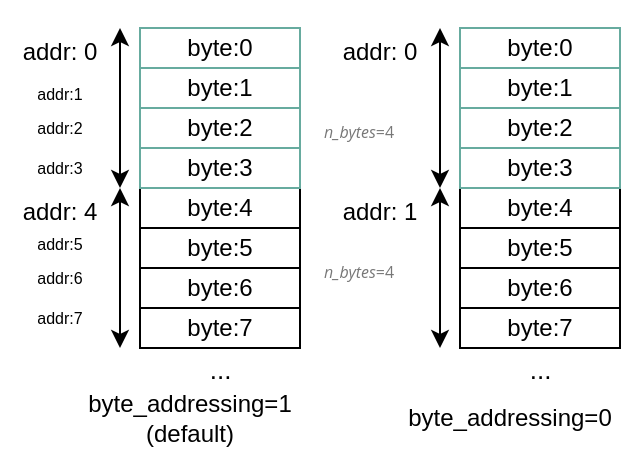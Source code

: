 <mxfile version="16.5.1" type="device"><diagram id="KhtEP-_0thKsCxQS4PHU" name="Page-1"><mxGraphModel dx="441" dy="410" grid="1" gridSize="10" guides="1" tooltips="1" connect="1" arrows="1" fold="1" page="1" pageScale="1" pageWidth="850" pageHeight="1100" math="0" shadow="0"><root><mxCell id="0"/><mxCell id="1" parent="0"/><mxCell id="nEG1NYweR2tKCFD7EhH6-1" value="byte:0" style="rounded=0;whiteSpace=wrap;html=1;strokeColor=#67AB9F;" vertex="1" parent="1"><mxGeometry x="350" y="160" width="80" height="20" as="geometry"/></mxCell><mxCell id="nEG1NYweR2tKCFD7EhH6-2" value="&lt;span&gt;byte:1&lt;/span&gt;" style="rounded=0;whiteSpace=wrap;html=1;strokeColor=#67AB9F;" vertex="1" parent="1"><mxGeometry x="350" y="180" width="80" height="20" as="geometry"/></mxCell><mxCell id="nEG1NYweR2tKCFD7EhH6-3" value="&lt;span&gt;byte:2&lt;/span&gt;" style="rounded=0;whiteSpace=wrap;html=1;strokeColor=#67AB9F;" vertex="1" parent="1"><mxGeometry x="350" y="200" width="80" height="20" as="geometry"/></mxCell><mxCell id="nEG1NYweR2tKCFD7EhH6-5" value="&lt;span&gt;byte:4&lt;/span&gt;" style="rounded=0;whiteSpace=wrap;html=1;" vertex="1" parent="1"><mxGeometry x="350" y="240" width="80" height="20" as="geometry"/></mxCell><mxCell id="nEG1NYweR2tKCFD7EhH6-6" value="&lt;span&gt;byte:5&lt;/span&gt;" style="rounded=0;whiteSpace=wrap;html=1;" vertex="1" parent="1"><mxGeometry x="350" y="260" width="80" height="20" as="geometry"/></mxCell><mxCell id="nEG1NYweR2tKCFD7EhH6-7" value="&lt;span&gt;byte:6&lt;/span&gt;" style="rounded=0;whiteSpace=wrap;html=1;" vertex="1" parent="1"><mxGeometry x="350" y="280" width="80" height="20" as="geometry"/></mxCell><mxCell id="nEG1NYweR2tKCFD7EhH6-8" value="&lt;span&gt;byte:7&lt;/span&gt;" style="rounded=0;whiteSpace=wrap;html=1;" vertex="1" parent="1"><mxGeometry x="350" y="300" width="80" height="20" as="geometry"/></mxCell><mxCell id="nEG1NYweR2tKCFD7EhH6-10" value="" style="endArrow=classic;startArrow=classic;html=1;rounded=0;" edge="1" parent="1"><mxGeometry width="50" height="50" relative="1" as="geometry"><mxPoint x="340" y="240" as="sourcePoint"/><mxPoint x="340" y="160" as="targetPoint"/></mxGeometry></mxCell><mxCell id="nEG1NYweR2tKCFD7EhH6-11" value="" style="endArrow=classic;startArrow=classic;html=1;rounded=0;" edge="1" parent="1"><mxGeometry width="50" height="50" relative="1" as="geometry"><mxPoint x="340" y="320" as="sourcePoint"/><mxPoint x="340" y="240" as="targetPoint"/></mxGeometry></mxCell><mxCell id="nEG1NYweR2tKCFD7EhH6-12" value="        ..." style="text;strokeColor=none;fillColor=none;align=left;verticalAlign=middle;spacingLeft=4;spacingRight=4;overflow=hidden;points=[[0,0.5],[1,0.5]];portConstraint=eastwest;rotatable=0;fontSize=13;" vertex="1" parent="1"><mxGeometry x="350" y="320" width="80" height="20" as="geometry"/></mxCell><mxCell id="nEG1NYweR2tKCFD7EhH6-13" value="&lt;font style=&quot;font-size: 12px&quot;&gt;addr: 0&lt;/font&gt;" style="text;html=1;strokeColor=none;fillColor=none;align=center;verticalAlign=middle;whiteSpace=wrap;rounded=0;fontSize=32;" vertex="1" parent="1"><mxGeometry x="280" y="150" width="60" height="30" as="geometry"/></mxCell><mxCell id="nEG1NYweR2tKCFD7EhH6-14" value="&lt;font style=&quot;font-size: 12px&quot;&gt;addr: 1&lt;/font&gt;" style="text;html=1;strokeColor=none;fillColor=none;align=center;verticalAlign=middle;whiteSpace=wrap;rounded=0;fontSize=32;" vertex="1" parent="1"><mxGeometry x="280" y="230" width="60" height="30" as="geometry"/></mxCell><mxCell id="nEG1NYweR2tKCFD7EhH6-16" value="byte_addressing=0" style="text;html=1;strokeColor=none;fillColor=none;align=center;verticalAlign=middle;whiteSpace=wrap;rounded=0;fontSize=12;" vertex="1" parent="1"><mxGeometry x="320" y="340" width="110" height="30" as="geometry"/></mxCell><mxCell id="nEG1NYweR2tKCFD7EhH6-4" value="&lt;span&gt;byte:3&lt;/span&gt;" style="rounded=0;whiteSpace=wrap;html=1;strokeColor=#67AB9F;" vertex="1" parent="1"><mxGeometry x="350" y="220" width="80" height="20" as="geometry"/></mxCell><mxCell id="nEG1NYweR2tKCFD7EhH6-17" value="byte:0" style="rounded=0;whiteSpace=wrap;html=1;strokeColor=#67AB9F;" vertex="1" parent="1"><mxGeometry x="190" y="160" width="80" height="20" as="geometry"/></mxCell><mxCell id="nEG1NYweR2tKCFD7EhH6-18" value="&lt;span&gt;byte:1&lt;/span&gt;" style="rounded=0;whiteSpace=wrap;html=1;strokeColor=#67AB9F;" vertex="1" parent="1"><mxGeometry x="190" y="180" width="80" height="20" as="geometry"/></mxCell><mxCell id="nEG1NYweR2tKCFD7EhH6-19" value="&lt;span&gt;byte:2&lt;/span&gt;" style="rounded=0;whiteSpace=wrap;html=1;strokeColor=#67AB9F;" vertex="1" parent="1"><mxGeometry x="190" y="200" width="80" height="20" as="geometry"/></mxCell><mxCell id="nEG1NYweR2tKCFD7EhH6-20" value="&lt;span&gt;byte:4&lt;/span&gt;" style="rounded=0;whiteSpace=wrap;html=1;" vertex="1" parent="1"><mxGeometry x="190" y="240" width="80" height="20" as="geometry"/></mxCell><mxCell id="nEG1NYweR2tKCFD7EhH6-21" value="&lt;span&gt;byte:5&lt;/span&gt;" style="rounded=0;whiteSpace=wrap;html=1;" vertex="1" parent="1"><mxGeometry x="190" y="260" width="80" height="20" as="geometry"/></mxCell><mxCell id="nEG1NYweR2tKCFD7EhH6-22" value="&lt;span&gt;byte:6&lt;/span&gt;" style="rounded=0;whiteSpace=wrap;html=1;" vertex="1" parent="1"><mxGeometry x="190" y="280" width="80" height="20" as="geometry"/></mxCell><mxCell id="nEG1NYweR2tKCFD7EhH6-23" value="&lt;span&gt;byte:7&lt;/span&gt;" style="rounded=0;whiteSpace=wrap;html=1;" vertex="1" parent="1"><mxGeometry x="190" y="300" width="80" height="20" as="geometry"/></mxCell><mxCell id="nEG1NYweR2tKCFD7EhH6-24" value="" style="endArrow=classic;startArrow=classic;html=1;rounded=0;" edge="1" parent="1"><mxGeometry width="50" height="50" relative="1" as="geometry"><mxPoint x="180" y="240" as="sourcePoint"/><mxPoint x="180" y="160" as="targetPoint"/></mxGeometry></mxCell><mxCell id="nEG1NYweR2tKCFD7EhH6-25" value="" style="endArrow=classic;startArrow=classic;html=1;rounded=0;" edge="1" parent="1"><mxGeometry width="50" height="50" relative="1" as="geometry"><mxPoint x="180" y="320" as="sourcePoint"/><mxPoint x="180" y="240" as="targetPoint"/></mxGeometry></mxCell><mxCell id="nEG1NYweR2tKCFD7EhH6-26" value="        ..." style="text;strokeColor=none;fillColor=none;align=left;verticalAlign=middle;spacingLeft=4;spacingRight=4;overflow=hidden;points=[[0,0.5],[1,0.5]];portConstraint=eastwest;rotatable=0;fontSize=13;" vertex="1" parent="1"><mxGeometry x="190" y="320" width="80" height="20" as="geometry"/></mxCell><mxCell id="nEG1NYweR2tKCFD7EhH6-27" value="&lt;font style=&quot;font-size: 12px&quot;&gt;addr: 0&lt;/font&gt;" style="text;html=1;strokeColor=none;fillColor=none;align=center;verticalAlign=middle;whiteSpace=wrap;rounded=0;fontSize=32;" vertex="1" parent="1"><mxGeometry x="120" y="150" width="60" height="30" as="geometry"/></mxCell><mxCell id="nEG1NYweR2tKCFD7EhH6-28" value="&lt;font style=&quot;font-size: 12px&quot;&gt;addr: 4&lt;/font&gt;" style="text;html=1;strokeColor=none;fillColor=none;align=center;verticalAlign=middle;whiteSpace=wrap;rounded=0;fontSize=32;" vertex="1" parent="1"><mxGeometry x="120" y="230" width="60" height="30" as="geometry"/></mxCell><mxCell id="nEG1NYweR2tKCFD7EhH6-29" value="byte_addressing=1 (default)" style="text;html=1;strokeColor=none;fillColor=none;align=center;verticalAlign=middle;whiteSpace=wrap;rounded=0;fontSize=12;" vertex="1" parent="1"><mxGeometry x="160" y="340" width="110" height="30" as="geometry"/></mxCell><mxCell id="nEG1NYweR2tKCFD7EhH6-30" value="&lt;span&gt;byte:3&lt;/span&gt;" style="rounded=0;whiteSpace=wrap;html=1;strokeColor=#67AB9F;" vertex="1" parent="1"><mxGeometry x="190" y="220" width="80" height="20" as="geometry"/></mxCell><mxCell id="nEG1NYweR2tKCFD7EhH6-32" value="addr:1" style="text;html=1;strokeColor=none;fillColor=none;align=center;verticalAlign=middle;whiteSpace=wrap;rounded=0;fontSize=8;" vertex="1" parent="1"><mxGeometry x="135" y="185" width="30" height="15" as="geometry"/></mxCell><mxCell id="nEG1NYweR2tKCFD7EhH6-33" value="addr:2" style="text;html=1;strokeColor=none;fillColor=none;align=center;verticalAlign=middle;whiteSpace=wrap;rounded=0;fontSize=8;" vertex="1" parent="1"><mxGeometry x="135" y="202.5" width="30" height="15" as="geometry"/></mxCell><mxCell id="nEG1NYweR2tKCFD7EhH6-34" value="addr:3" style="text;html=1;strokeColor=none;fillColor=none;align=center;verticalAlign=middle;whiteSpace=wrap;rounded=0;fontSize=8;" vertex="1" parent="1"><mxGeometry x="135" y="222.5" width="30" height="15" as="geometry"/></mxCell><mxCell id="nEG1NYweR2tKCFD7EhH6-35" value="addr:5" style="text;html=1;strokeColor=none;fillColor=none;align=center;verticalAlign=middle;whiteSpace=wrap;rounded=0;fontSize=8;" vertex="1" parent="1"><mxGeometry x="135" y="260" width="30" height="15" as="geometry"/></mxCell><mxCell id="nEG1NYweR2tKCFD7EhH6-36" value="addr:6" style="text;html=1;strokeColor=none;fillColor=none;align=center;verticalAlign=middle;whiteSpace=wrap;rounded=0;fontSize=8;" vertex="1" parent="1"><mxGeometry x="135" y="277.5" width="30" height="15" as="geometry"/></mxCell><mxCell id="nEG1NYweR2tKCFD7EhH6-37" value="addr:7" style="text;html=1;strokeColor=none;fillColor=none;align=center;verticalAlign=middle;whiteSpace=wrap;rounded=0;fontSize=8;" vertex="1" parent="1"><mxGeometry x="135" y="297.5" width="30" height="15" as="geometry"/></mxCell><mxCell id="nEG1NYweR2tKCFD7EhH6-38" value="&lt;font style=&quot;font-size: 8px&quot;&gt;&lt;span class=&quot;md-pair-s md-expand&quot; style=&quot;box-sizing: border-box ; color: rgb(119 , 119 , 119) ; font-family: &amp;#34;open sans&amp;#34; , &amp;#34;clear sans&amp;#34; , &amp;#34;helvetica neue&amp;#34; , &amp;#34;helvetica&amp;#34; , &amp;#34;arial&amp;#34; , &amp;#34;segoe ui emoji&amp;#34; , sans-serif ; font-style: normal ; font-weight: 400 ; letter-spacing: normal ; text-align: left ; text-indent: 0px ; text-transform: none ; word-spacing: 0px ; background-color: rgb(255 , 255 , 255)&quot;&gt;&lt;em style=&quot;box-sizing: border-box&quot;&gt;&lt;span class=&quot;md-plain&quot; style=&quot;box-sizing: border-box&quot;&gt;n_bytes&lt;/span&gt;&lt;/em&gt;&lt;/span&gt;&lt;span class=&quot;md-plain md-expand&quot; style=&quot;box-sizing: border-box ; color: rgb(119 , 119 , 119) ; font-family: &amp;#34;open sans&amp;#34; , &amp;#34;clear sans&amp;#34; , &amp;#34;helvetica neue&amp;#34; , &amp;#34;helvetica&amp;#34; , &amp;#34;arial&amp;#34; , &amp;#34;segoe ui emoji&amp;#34; , sans-serif ; font-style: normal ; font-weight: 400 ; letter-spacing: normal ; text-align: left ; text-indent: 0px ; text-transform: none ; word-spacing: 0px ; background-color: rgb(255 , 255 , 255)&quot;&gt;=4&lt;/span&gt;&lt;/font&gt;" style="text;whiteSpace=wrap;html=1;fontSize=8;" vertex="1" parent="1"><mxGeometry x="280" y="200" width="50" height="20" as="geometry"/></mxCell><mxCell id="nEG1NYweR2tKCFD7EhH6-39" value="&lt;font style=&quot;font-size: 8px&quot;&gt;&lt;span class=&quot;md-pair-s md-expand&quot; style=&quot;box-sizing: border-box ; color: rgb(119 , 119 , 119) ; font-family: &amp;#34;open sans&amp;#34; , &amp;#34;clear sans&amp;#34; , &amp;#34;helvetica neue&amp;#34; , &amp;#34;helvetica&amp;#34; , &amp;#34;arial&amp;#34; , &amp;#34;segoe ui emoji&amp;#34; , sans-serif ; font-style: normal ; font-weight: 400 ; letter-spacing: normal ; text-align: left ; text-indent: 0px ; text-transform: none ; word-spacing: 0px ; background-color: rgb(255 , 255 , 255)&quot;&gt;&lt;em style=&quot;box-sizing: border-box&quot;&gt;&lt;span class=&quot;md-plain&quot; style=&quot;box-sizing: border-box&quot;&gt;n_bytes&lt;/span&gt;&lt;/em&gt;&lt;/span&gt;&lt;span class=&quot;md-plain md-expand&quot; style=&quot;box-sizing: border-box ; color: rgb(119 , 119 , 119) ; font-family: &amp;#34;open sans&amp;#34; , &amp;#34;clear sans&amp;#34; , &amp;#34;helvetica neue&amp;#34; , &amp;#34;helvetica&amp;#34; , &amp;#34;arial&amp;#34; , &amp;#34;segoe ui emoji&amp;#34; , sans-serif ; font-style: normal ; font-weight: 400 ; letter-spacing: normal ; text-align: left ; text-indent: 0px ; text-transform: none ; word-spacing: 0px ; background-color: rgb(255 , 255 , 255)&quot;&gt;=4&lt;/span&gt;&lt;/font&gt;" style="text;whiteSpace=wrap;html=1;fontSize=8;" vertex="1" parent="1"><mxGeometry x="280" y="270" width="50" height="20" as="geometry"/></mxCell></root></mxGraphModel></diagram></mxfile>